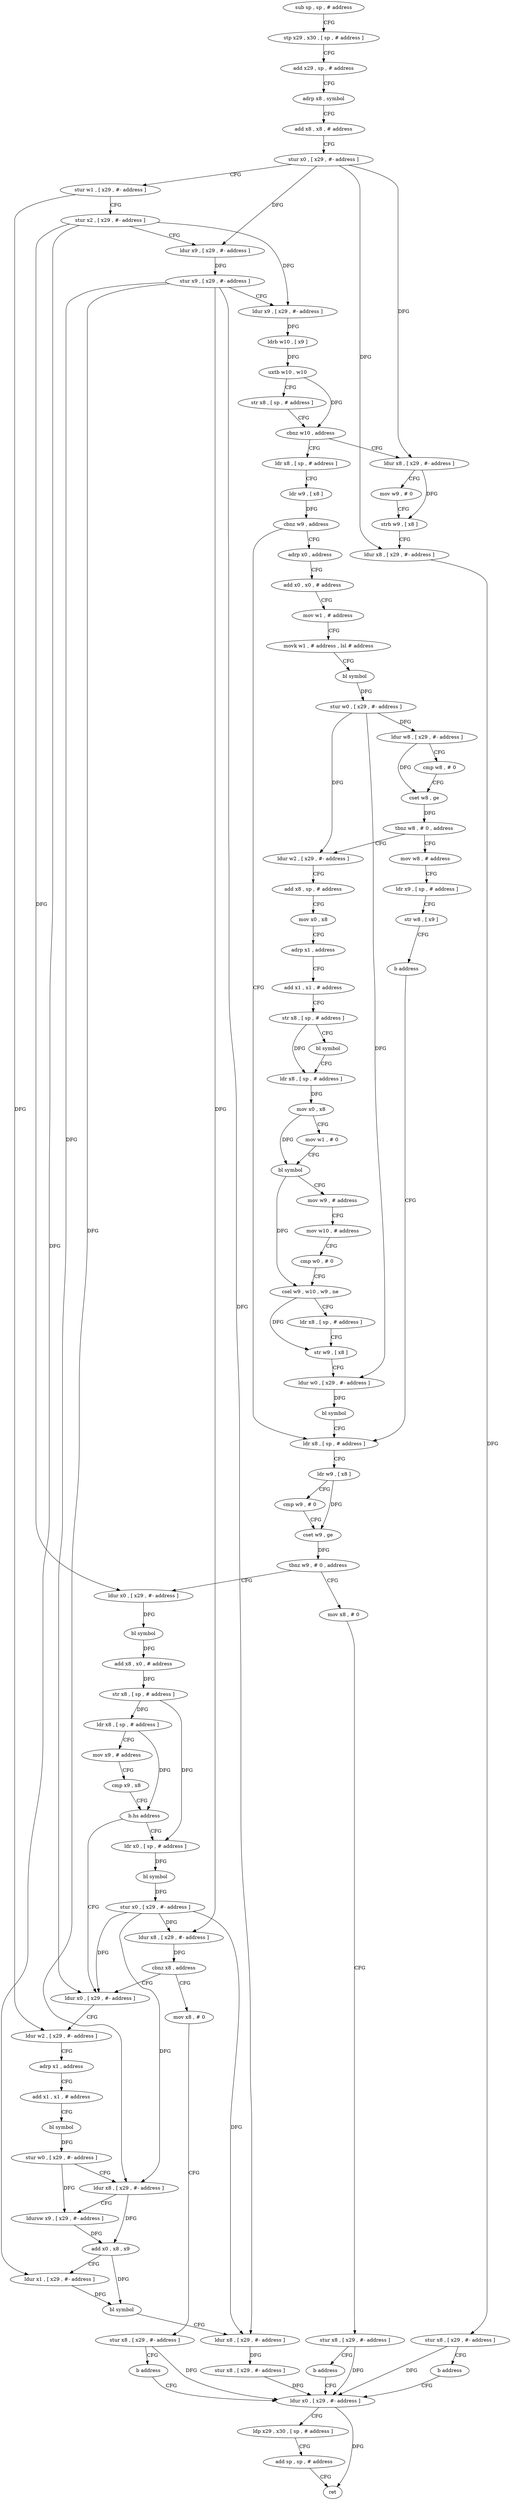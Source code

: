 digraph "func" {
"4273836" [label = "sub sp , sp , # address" ]
"4273840" [label = "stp x29 , x30 , [ sp , # address ]" ]
"4273844" [label = "add x29 , sp , # address" ]
"4273848" [label = "adrp x8 , symbol" ]
"4273852" [label = "add x8 , x8 , # address" ]
"4273856" [label = "stur x0 , [ x29 , #- address ]" ]
"4273860" [label = "stur w1 , [ x29 , #- address ]" ]
"4273864" [label = "stur x2 , [ x29 , #- address ]" ]
"4273868" [label = "ldur x9 , [ x29 , #- address ]" ]
"4273872" [label = "stur x9 , [ x29 , #- address ]" ]
"4273876" [label = "ldur x9 , [ x29 , #- address ]" ]
"4273880" [label = "ldrb w10 , [ x9 ]" ]
"4273884" [label = "uxtb w10 , w10" ]
"4273888" [label = "str x8 , [ sp , # address ]" ]
"4273892" [label = "cbnz w10 , address" ]
"4273920" [label = "ldr x8 , [ sp , # address ]" ]
"4273896" [label = "ldur x8 , [ x29 , #- address ]" ]
"4273924" [label = "ldr w9 , [ x8 ]" ]
"4273928" [label = "cbnz w9 , address" ]
"4274064" [label = "ldr x8 , [ sp , # address ]" ]
"4273932" [label = "adrp x0 , address" ]
"4273900" [label = "mov w9 , # 0" ]
"4273904" [label = "strb w9 , [ x8 ]" ]
"4273908" [label = "ldur x8 , [ x29 , #- address ]" ]
"4273912" [label = "stur x8 , [ x29 , #- address ]" ]
"4273916" [label = "b address" ]
"4274212" [label = "ldur x0 , [ x29 , #- address ]" ]
"4274068" [label = "ldr w9 , [ x8 ]" ]
"4274072" [label = "cmp w9 , # 0" ]
"4274076" [label = "cset w9 , ge" ]
"4274080" [label = "tbnz w9 , # 0 , address" ]
"4274096" [label = "ldur x0 , [ x29 , #- address ]" ]
"4274084" [label = "mov x8 , # 0" ]
"4273936" [label = "add x0 , x0 , # address" ]
"4273940" [label = "mov w1 , # address" ]
"4273944" [label = "movk w1 , # address , lsl # address" ]
"4273948" [label = "bl symbol" ]
"4273952" [label = "stur w0 , [ x29 , #- address ]" ]
"4273956" [label = "ldur w8 , [ x29 , #- address ]" ]
"4273960" [label = "cmp w8 , # 0" ]
"4273964" [label = "cset w8 , ge" ]
"4273968" [label = "tbnz w8 , # 0 , address" ]
"4273988" [label = "ldur w2 , [ x29 , #- address ]" ]
"4273972" [label = "mov w8 , # address" ]
"4274216" [label = "ldp x29 , x30 , [ sp , # address ]" ]
"4274220" [label = "add sp , sp , # address" ]
"4274224" [label = "ret" ]
"4274100" [label = "bl symbol" ]
"4274104" [label = "add x8 , x0 , # address" ]
"4274108" [label = "str x8 , [ sp , # address ]" ]
"4274112" [label = "ldr x8 , [ sp , # address ]" ]
"4274116" [label = "mov x9 , # address" ]
"4274120" [label = "cmp x9 , x8" ]
"4274124" [label = "b.hs address" ]
"4274160" [label = "ldur x0 , [ x29 , #- address ]" ]
"4274128" [label = "ldr x0 , [ sp , # address ]" ]
"4274088" [label = "stur x8 , [ x29 , #- address ]" ]
"4274092" [label = "b address" ]
"4273992" [label = "add x8 , sp , # address" ]
"4273996" [label = "mov x0 , x8" ]
"4274000" [label = "adrp x1 , address" ]
"4274004" [label = "add x1 , x1 , # address" ]
"4274008" [label = "str x8 , [ sp , # address ]" ]
"4274012" [label = "bl symbol" ]
"4274016" [label = "ldr x8 , [ sp , # address ]" ]
"4274020" [label = "mov x0 , x8" ]
"4274024" [label = "mov w1 , # 0" ]
"4274028" [label = "bl symbol" ]
"4274032" [label = "mov w9 , # address" ]
"4274036" [label = "mov w10 , # address" ]
"4274040" [label = "cmp w0 , # 0" ]
"4274044" [label = "csel w9 , w10 , w9 , ne" ]
"4274048" [label = "ldr x8 , [ sp , # address ]" ]
"4274052" [label = "str w9 , [ x8 ]" ]
"4274056" [label = "ldur w0 , [ x29 , #- address ]" ]
"4274060" [label = "bl symbol" ]
"4273976" [label = "ldr x9 , [ sp , # address ]" ]
"4273980" [label = "str w8 , [ x9 ]" ]
"4273984" [label = "b address" ]
"4274164" [label = "ldur w2 , [ x29 , #- address ]" ]
"4274168" [label = "adrp x1 , address" ]
"4274172" [label = "add x1 , x1 , # address" ]
"4274176" [label = "bl symbol" ]
"4274180" [label = "stur w0 , [ x29 , #- address ]" ]
"4274184" [label = "ldur x8 , [ x29 , #- address ]" ]
"4274188" [label = "ldursw x9 , [ x29 , #- address ]" ]
"4274192" [label = "add x0 , x8 , x9" ]
"4274196" [label = "ldur x1 , [ x29 , #- address ]" ]
"4274200" [label = "bl symbol" ]
"4274204" [label = "ldur x8 , [ x29 , #- address ]" ]
"4274208" [label = "stur x8 , [ x29 , #- address ]" ]
"4274132" [label = "bl symbol" ]
"4274136" [label = "stur x0 , [ x29 , #- address ]" ]
"4274140" [label = "ldur x8 , [ x29 , #- address ]" ]
"4274144" [label = "cbnz x8 , address" ]
"4274148" [label = "mov x8 , # 0" ]
"4274152" [label = "stur x8 , [ x29 , #- address ]" ]
"4274156" [label = "b address" ]
"4273836" -> "4273840" [ label = "CFG" ]
"4273840" -> "4273844" [ label = "CFG" ]
"4273844" -> "4273848" [ label = "CFG" ]
"4273848" -> "4273852" [ label = "CFG" ]
"4273852" -> "4273856" [ label = "CFG" ]
"4273856" -> "4273860" [ label = "CFG" ]
"4273856" -> "4273868" [ label = "DFG" ]
"4273856" -> "4273896" [ label = "DFG" ]
"4273856" -> "4273908" [ label = "DFG" ]
"4273860" -> "4273864" [ label = "CFG" ]
"4273860" -> "4274164" [ label = "DFG" ]
"4273864" -> "4273868" [ label = "CFG" ]
"4273864" -> "4273876" [ label = "DFG" ]
"4273864" -> "4274096" [ label = "DFG" ]
"4273864" -> "4274196" [ label = "DFG" ]
"4273868" -> "4273872" [ label = "DFG" ]
"4273872" -> "4273876" [ label = "CFG" ]
"4273872" -> "4274160" [ label = "DFG" ]
"4273872" -> "4274184" [ label = "DFG" ]
"4273872" -> "4274204" [ label = "DFG" ]
"4273872" -> "4274140" [ label = "DFG" ]
"4273876" -> "4273880" [ label = "DFG" ]
"4273880" -> "4273884" [ label = "DFG" ]
"4273884" -> "4273888" [ label = "CFG" ]
"4273884" -> "4273892" [ label = "DFG" ]
"4273888" -> "4273892" [ label = "CFG" ]
"4273892" -> "4273920" [ label = "CFG" ]
"4273892" -> "4273896" [ label = "CFG" ]
"4273920" -> "4273924" [ label = "CFG" ]
"4273896" -> "4273900" [ label = "CFG" ]
"4273896" -> "4273904" [ label = "DFG" ]
"4273924" -> "4273928" [ label = "DFG" ]
"4273928" -> "4274064" [ label = "CFG" ]
"4273928" -> "4273932" [ label = "CFG" ]
"4274064" -> "4274068" [ label = "CFG" ]
"4273932" -> "4273936" [ label = "CFG" ]
"4273900" -> "4273904" [ label = "CFG" ]
"4273904" -> "4273908" [ label = "CFG" ]
"4273908" -> "4273912" [ label = "DFG" ]
"4273912" -> "4273916" [ label = "CFG" ]
"4273912" -> "4274212" [ label = "DFG" ]
"4273916" -> "4274212" [ label = "CFG" ]
"4274212" -> "4274216" [ label = "CFG" ]
"4274212" -> "4274224" [ label = "DFG" ]
"4274068" -> "4274072" [ label = "CFG" ]
"4274068" -> "4274076" [ label = "DFG" ]
"4274072" -> "4274076" [ label = "CFG" ]
"4274076" -> "4274080" [ label = "DFG" ]
"4274080" -> "4274096" [ label = "CFG" ]
"4274080" -> "4274084" [ label = "CFG" ]
"4274096" -> "4274100" [ label = "DFG" ]
"4274084" -> "4274088" [ label = "CFG" ]
"4273936" -> "4273940" [ label = "CFG" ]
"4273940" -> "4273944" [ label = "CFG" ]
"4273944" -> "4273948" [ label = "CFG" ]
"4273948" -> "4273952" [ label = "DFG" ]
"4273952" -> "4273956" [ label = "DFG" ]
"4273952" -> "4273988" [ label = "DFG" ]
"4273952" -> "4274056" [ label = "DFG" ]
"4273956" -> "4273960" [ label = "CFG" ]
"4273956" -> "4273964" [ label = "DFG" ]
"4273960" -> "4273964" [ label = "CFG" ]
"4273964" -> "4273968" [ label = "DFG" ]
"4273968" -> "4273988" [ label = "CFG" ]
"4273968" -> "4273972" [ label = "CFG" ]
"4273988" -> "4273992" [ label = "CFG" ]
"4273972" -> "4273976" [ label = "CFG" ]
"4274216" -> "4274220" [ label = "CFG" ]
"4274220" -> "4274224" [ label = "CFG" ]
"4274100" -> "4274104" [ label = "DFG" ]
"4274104" -> "4274108" [ label = "DFG" ]
"4274108" -> "4274112" [ label = "DFG" ]
"4274108" -> "4274128" [ label = "DFG" ]
"4274112" -> "4274116" [ label = "CFG" ]
"4274112" -> "4274124" [ label = "DFG" ]
"4274116" -> "4274120" [ label = "CFG" ]
"4274120" -> "4274124" [ label = "CFG" ]
"4274124" -> "4274160" [ label = "CFG" ]
"4274124" -> "4274128" [ label = "CFG" ]
"4274160" -> "4274164" [ label = "CFG" ]
"4274128" -> "4274132" [ label = "DFG" ]
"4274088" -> "4274092" [ label = "CFG" ]
"4274088" -> "4274212" [ label = "DFG" ]
"4274092" -> "4274212" [ label = "CFG" ]
"4273992" -> "4273996" [ label = "CFG" ]
"4273996" -> "4274000" [ label = "CFG" ]
"4274000" -> "4274004" [ label = "CFG" ]
"4274004" -> "4274008" [ label = "CFG" ]
"4274008" -> "4274012" [ label = "CFG" ]
"4274008" -> "4274016" [ label = "DFG" ]
"4274012" -> "4274016" [ label = "CFG" ]
"4274016" -> "4274020" [ label = "DFG" ]
"4274020" -> "4274024" [ label = "CFG" ]
"4274020" -> "4274028" [ label = "DFG" ]
"4274024" -> "4274028" [ label = "CFG" ]
"4274028" -> "4274032" [ label = "CFG" ]
"4274028" -> "4274044" [ label = "DFG" ]
"4274032" -> "4274036" [ label = "CFG" ]
"4274036" -> "4274040" [ label = "CFG" ]
"4274040" -> "4274044" [ label = "CFG" ]
"4274044" -> "4274048" [ label = "CFG" ]
"4274044" -> "4274052" [ label = "DFG" ]
"4274048" -> "4274052" [ label = "CFG" ]
"4274052" -> "4274056" [ label = "CFG" ]
"4274056" -> "4274060" [ label = "DFG" ]
"4274060" -> "4274064" [ label = "CFG" ]
"4273976" -> "4273980" [ label = "CFG" ]
"4273980" -> "4273984" [ label = "CFG" ]
"4273984" -> "4274064" [ label = "CFG" ]
"4274164" -> "4274168" [ label = "CFG" ]
"4274168" -> "4274172" [ label = "CFG" ]
"4274172" -> "4274176" [ label = "CFG" ]
"4274176" -> "4274180" [ label = "DFG" ]
"4274180" -> "4274184" [ label = "CFG" ]
"4274180" -> "4274188" [ label = "DFG" ]
"4274184" -> "4274188" [ label = "CFG" ]
"4274184" -> "4274192" [ label = "DFG" ]
"4274188" -> "4274192" [ label = "DFG" ]
"4274192" -> "4274196" [ label = "CFG" ]
"4274192" -> "4274200" [ label = "DFG" ]
"4274196" -> "4274200" [ label = "DFG" ]
"4274200" -> "4274204" [ label = "CFG" ]
"4274204" -> "4274208" [ label = "DFG" ]
"4274208" -> "4274212" [ label = "DFG" ]
"4274132" -> "4274136" [ label = "DFG" ]
"4274136" -> "4274140" [ label = "DFG" ]
"4274136" -> "4274160" [ label = "DFG" ]
"4274136" -> "4274184" [ label = "DFG" ]
"4274136" -> "4274204" [ label = "DFG" ]
"4274140" -> "4274144" [ label = "DFG" ]
"4274144" -> "4274160" [ label = "CFG" ]
"4274144" -> "4274148" [ label = "CFG" ]
"4274148" -> "4274152" [ label = "CFG" ]
"4274152" -> "4274156" [ label = "CFG" ]
"4274152" -> "4274212" [ label = "DFG" ]
"4274156" -> "4274212" [ label = "CFG" ]
}
